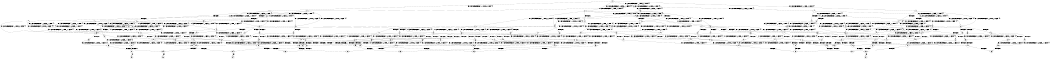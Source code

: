 digraph BCG {
size = "7, 10.5";
center = TRUE;
node [shape = circle];
0 [peripheries = 2];
0 -> 1 [label = "EX !0 !ATOMIC_EXCH_BRANCH (1, +1, TRUE, +0, 2, TRUE) !{0}"];
0 -> 2 [label = "EX !2 !ATOMIC_EXCH_BRANCH (1, +0, FALSE, +1, 1, FALSE) !{0}"];
0 -> 3 [label = "EX !1 !ATOMIC_EXCH_BRANCH (1, +0, TRUE, +0, 1, TRUE) !{0}"];
0 -> 4 [label = "EX !0 !ATOMIC_EXCH_BRANCH (1, +1, TRUE, +0, 2, TRUE) !{0}"];
1 -> 5 [label = "EX !2 !ATOMIC_EXCH_BRANCH (1, +0, FALSE, +1, 1, TRUE) !{0}"];
1 -> 6 [label = "EX !1 !ATOMIC_EXCH_BRANCH (1, +0, TRUE, +0, 1, FALSE) !{0}"];
1 -> 7 [label = "TERMINATE !0"];
2 -> 8 [label = "EX !0 !ATOMIC_EXCH_BRANCH (1, +1, TRUE, +0, 2, TRUE) !{0}"];
2 -> 9 [label = "EX !1 !ATOMIC_EXCH_BRANCH (1, +0, TRUE, +0, 1, TRUE) !{0}"];
2 -> 10 [label = "TERMINATE !2"];
2 -> 11 [label = "EX !0 !ATOMIC_EXCH_BRANCH (1, +1, TRUE, +0, 2, TRUE) !{0}"];
3 -> 3 [label = "EX !1 !ATOMIC_EXCH_BRANCH (1, +0, TRUE, +0, 1, TRUE) !{0}"];
3 -> 12 [label = "EX !0 !ATOMIC_EXCH_BRANCH (1, +1, TRUE, +0, 2, TRUE) !{0}"];
3 -> 13 [label = "EX !2 !ATOMIC_EXCH_BRANCH (1, +0, FALSE, +1, 1, FALSE) !{0}"];
3 -> 14 [label = "EX !0 !ATOMIC_EXCH_BRANCH (1, +1, TRUE, +0, 2, TRUE) !{0}"];
4 -> 15 [label = "EX !2 !ATOMIC_EXCH_BRANCH (1, +0, FALSE, +1, 1, TRUE) !{0}"];
4 -> 16 [label = "EX !1 !ATOMIC_EXCH_BRANCH (1, +0, TRUE, +0, 1, FALSE) !{0}"];
4 -> 17 [label = "TERMINATE !0"];
5 -> 5 [label = "EX !2 !ATOMIC_EXCH_BRANCH (1, +0, FALSE, +1, 1, TRUE) !{0}"];
5 -> 18 [label = "EX !1 !ATOMIC_EXCH_BRANCH (1, +0, TRUE, +0, 1, FALSE) !{0}"];
5 -> 19 [label = "TERMINATE !0"];
6 -> 20 [label = "EX !2 !ATOMIC_EXCH_BRANCH (1, +0, FALSE, +1, 1, FALSE) !{0}"];
6 -> 21 [label = "TERMINATE !0"];
6 -> 22 [label = "TERMINATE !1"];
7 -> 23 [label = "EX !1 !ATOMIC_EXCH_BRANCH (1, +0, TRUE, +0, 1, FALSE) !{1}"];
7 -> 24 [label = "EX !2 !ATOMIC_EXCH_BRANCH (1, +0, FALSE, +1, 1, TRUE) !{1}"];
7 -> 25 [label = "EX !1 !ATOMIC_EXCH_BRANCH (1, +0, TRUE, +0, 1, FALSE) !{1}"];
8 -> 26 [label = "EX !1 !ATOMIC_EXCH_BRANCH (1, +0, TRUE, +0, 1, FALSE) !{0}"];
8 -> 27 [label = "TERMINATE !0"];
8 -> 28 [label = "TERMINATE !2"];
9 -> 9 [label = "EX !1 !ATOMIC_EXCH_BRANCH (1, +0, TRUE, +0, 1, TRUE) !{0}"];
9 -> 29 [label = "EX !0 !ATOMIC_EXCH_BRANCH (1, +1, TRUE, +0, 2, TRUE) !{0}"];
9 -> 30 [label = "TERMINATE !2"];
9 -> 31 [label = "EX !0 !ATOMIC_EXCH_BRANCH (1, +1, TRUE, +0, 2, TRUE) !{0}"];
10 -> 32 [label = "EX !0 !ATOMIC_EXCH_BRANCH (1, +1, TRUE, +0, 2, TRUE) !{0}"];
10 -> 33 [label = "EX !1 !ATOMIC_EXCH_BRANCH (1, +0, TRUE, +0, 1, TRUE) !{0}"];
10 -> 34 [label = "EX !0 !ATOMIC_EXCH_BRANCH (1, +1, TRUE, +0, 2, TRUE) !{0}"];
11 -> 35 [label = "EX !1 !ATOMIC_EXCH_BRANCH (1, +0, TRUE, +0, 1, FALSE) !{0}"];
11 -> 36 [label = "TERMINATE !0"];
11 -> 37 [label = "TERMINATE !2"];
12 -> 6 [label = "EX !1 !ATOMIC_EXCH_BRANCH (1, +0, TRUE, +0, 1, FALSE) !{0}"];
12 -> 38 [label = "EX !2 !ATOMIC_EXCH_BRANCH (1, +0, FALSE, +1, 1, TRUE) !{0}"];
12 -> 39 [label = "TERMINATE !0"];
13 -> 9 [label = "EX !1 !ATOMIC_EXCH_BRANCH (1, +0, TRUE, +0, 1, TRUE) !{0}"];
13 -> 29 [label = "EX !0 !ATOMIC_EXCH_BRANCH (1, +1, TRUE, +0, 2, TRUE) !{0}"];
13 -> 30 [label = "TERMINATE !2"];
13 -> 31 [label = "EX !0 !ATOMIC_EXCH_BRANCH (1, +1, TRUE, +0, 2, TRUE) !{0}"];
14 -> 16 [label = "EX !1 !ATOMIC_EXCH_BRANCH (1, +0, TRUE, +0, 1, FALSE) !{0}"];
14 -> 40 [label = "EX !2 !ATOMIC_EXCH_BRANCH (1, +0, FALSE, +1, 1, TRUE) !{0}"];
14 -> 41 [label = "TERMINATE !0"];
15 -> 15 [label = "EX !2 !ATOMIC_EXCH_BRANCH (1, +0, FALSE, +1, 1, TRUE) !{0}"];
15 -> 42 [label = "EX !1 !ATOMIC_EXCH_BRANCH (1, +0, TRUE, +0, 1, FALSE) !{0}"];
15 -> 43 [label = "TERMINATE !0"];
16 -> 44 [label = "EX !2 !ATOMIC_EXCH_BRANCH (1, +0, FALSE, +1, 1, FALSE) !{0}"];
16 -> 45 [label = "TERMINATE !0"];
16 -> 46 [label = "TERMINATE !1"];
17 -> 47 [label = "EX !1 !ATOMIC_EXCH_BRANCH (1, +0, TRUE, +0, 1, FALSE) !{1}"];
17 -> 48 [label = "EX !2 !ATOMIC_EXCH_BRANCH (1, +0, FALSE, +1, 1, TRUE) !{1}"];
18 -> 20 [label = "EX !2 !ATOMIC_EXCH_BRANCH (1, +0, FALSE, +1, 1, FALSE) !{0}"];
18 -> 49 [label = "TERMINATE !0"];
18 -> 50 [label = "TERMINATE !1"];
19 -> 24 [label = "EX !2 !ATOMIC_EXCH_BRANCH (1, +0, FALSE, +1, 1, TRUE) !{1}"];
19 -> 51 [label = "EX !1 !ATOMIC_EXCH_BRANCH (1, +0, TRUE, +0, 1, FALSE) !{1}"];
19 -> 52 [label = "EX !1 !ATOMIC_EXCH_BRANCH (1, +0, TRUE, +0, 1, FALSE) !{1}"];
20 -> 53 [label = "TERMINATE !0"];
20 -> 54 [label = "TERMINATE !2"];
20 -> 55 [label = "TERMINATE !1"];
21 -> 56 [label = "EX !2 !ATOMIC_EXCH_BRANCH (1, +0, FALSE, +1, 1, FALSE) !{1}"];
21 -> 57 [label = "TERMINATE !1"];
22 -> 58 [label = "EX !2 !ATOMIC_EXCH_BRANCH (1, +0, FALSE, +1, 1, FALSE) !{0}"];
22 -> 59 [label = "TERMINATE !0"];
23 -> 56 [label = "EX !2 !ATOMIC_EXCH_BRANCH (1, +0, FALSE, +1, 1, FALSE) !{1}"];
23 -> 57 [label = "TERMINATE !1"];
24 -> 24 [label = "EX !2 !ATOMIC_EXCH_BRANCH (1, +0, FALSE, +1, 1, TRUE) !{1}"];
24 -> 51 [label = "EX !1 !ATOMIC_EXCH_BRANCH (1, +0, TRUE, +0, 1, FALSE) !{1}"];
24 -> 52 [label = "EX !1 !ATOMIC_EXCH_BRANCH (1, +0, TRUE, +0, 1, FALSE) !{1}"];
25 -> 60 [label = "EX !2 !ATOMIC_EXCH_BRANCH (1, +0, FALSE, +1, 1, FALSE) !{1}"];
25 -> 61 [label = "TERMINATE !1"];
26 -> 53 [label = "TERMINATE !0"];
26 -> 54 [label = "TERMINATE !2"];
26 -> 55 [label = "TERMINATE !1"];
27 -> 62 [label = "EX !1 !ATOMIC_EXCH_BRANCH (1, +0, TRUE, +0, 1, FALSE) !{1}"];
27 -> 63 [label = "TERMINATE !2"];
27 -> 64 [label = "EX !1 !ATOMIC_EXCH_BRANCH (1, +0, TRUE, +0, 1, FALSE) !{1}"];
28 -> 65 [label = "EX !1 !ATOMIC_EXCH_BRANCH (1, +0, TRUE, +0, 1, FALSE) !{0}"];
28 -> 66 [label = "TERMINATE !0"];
29 -> 26 [label = "EX !1 !ATOMIC_EXCH_BRANCH (1, +0, TRUE, +0, 1, FALSE) !{0}"];
29 -> 67 [label = "TERMINATE !0"];
29 -> 68 [label = "TERMINATE !2"];
30 -> 33 [label = "EX !1 !ATOMIC_EXCH_BRANCH (1, +0, TRUE, +0, 1, TRUE) !{0}"];
30 -> 69 [label = "EX !0 !ATOMIC_EXCH_BRANCH (1, +1, TRUE, +0, 2, TRUE) !{0}"];
30 -> 70 [label = "EX !0 !ATOMIC_EXCH_BRANCH (1, +1, TRUE, +0, 2, TRUE) !{0}"];
31 -> 35 [label = "EX !1 !ATOMIC_EXCH_BRANCH (1, +0, TRUE, +0, 1, FALSE) !{0}"];
31 -> 71 [label = "TERMINATE !0"];
31 -> 72 [label = "TERMINATE !2"];
32 -> 65 [label = "EX !1 !ATOMIC_EXCH_BRANCH (1, +0, TRUE, +0, 1, FALSE) !{0}"];
32 -> 66 [label = "TERMINATE !0"];
33 -> 33 [label = "EX !1 !ATOMIC_EXCH_BRANCH (1, +0, TRUE, +0, 1, TRUE) !{0}"];
33 -> 69 [label = "EX !0 !ATOMIC_EXCH_BRANCH (1, +1, TRUE, +0, 2, TRUE) !{0}"];
33 -> 70 [label = "EX !0 !ATOMIC_EXCH_BRANCH (1, +1, TRUE, +0, 2, TRUE) !{0}"];
34 -> 73 [label = "EX !1 !ATOMIC_EXCH_BRANCH (1, +0, TRUE, +0, 1, FALSE) !{0}"];
34 -> 74 [label = "TERMINATE !0"];
35 -> 75 [label = "TERMINATE !0"];
35 -> 76 [label = "TERMINATE !2"];
35 -> 77 [label = "TERMINATE !1"];
36 -> 78 [label = "EX !1 !ATOMIC_EXCH_BRANCH (1, +0, TRUE, +0, 1, FALSE) !{1}"];
36 -> 79 [label = "TERMINATE !2"];
37 -> 73 [label = "EX !1 !ATOMIC_EXCH_BRANCH (1, +0, TRUE, +0, 1, FALSE) !{0}"];
37 -> 74 [label = "TERMINATE !0"];
38 -> 18 [label = "EX !1 !ATOMIC_EXCH_BRANCH (1, +0, TRUE, +0, 1, FALSE) !{0}"];
38 -> 38 [label = "EX !2 !ATOMIC_EXCH_BRANCH (1, +0, FALSE, +1, 1, TRUE) !{0}"];
38 -> 80 [label = "TERMINATE !0"];
39 -> 23 [label = "EX !1 !ATOMIC_EXCH_BRANCH (1, +0, TRUE, +0, 1, FALSE) !{1}"];
39 -> 81 [label = "EX !2 !ATOMIC_EXCH_BRANCH (1, +0, FALSE, +1, 1, TRUE) !{1}"];
39 -> 25 [label = "EX !1 !ATOMIC_EXCH_BRANCH (1, +0, TRUE, +0, 1, FALSE) !{1}"];
40 -> 42 [label = "EX !1 !ATOMIC_EXCH_BRANCH (1, +0, TRUE, +0, 1, FALSE) !{0}"];
40 -> 40 [label = "EX !2 !ATOMIC_EXCH_BRANCH (1, +0, FALSE, +1, 1, TRUE) !{0}"];
40 -> 82 [label = "TERMINATE !0"];
41 -> 47 [label = "EX !1 !ATOMIC_EXCH_BRANCH (1, +0, TRUE, +0, 1, FALSE) !{1}"];
41 -> 83 [label = "EX !2 !ATOMIC_EXCH_BRANCH (1, +0, FALSE, +1, 1, TRUE) !{1}"];
42 -> 44 [label = "EX !2 !ATOMIC_EXCH_BRANCH (1, +0, FALSE, +1, 1, FALSE) !{0}"];
42 -> 84 [label = "TERMINATE !0"];
42 -> 85 [label = "TERMINATE !1"];
43 -> 48 [label = "EX !2 !ATOMIC_EXCH_BRANCH (1, +0, FALSE, +1, 1, TRUE) !{1}"];
43 -> 86 [label = "EX !1 !ATOMIC_EXCH_BRANCH (1, +0, TRUE, +0, 1, FALSE) !{1}"];
44 -> 75 [label = "TERMINATE !0"];
44 -> 76 [label = "TERMINATE !2"];
44 -> 77 [label = "TERMINATE !1"];
45 -> 87 [label = "EX !2 !ATOMIC_EXCH_BRANCH (1, +0, FALSE, +1, 1, FALSE) !{1}"];
45 -> 88 [label = "TERMINATE !1"];
46 -> 89 [label = "EX !2 !ATOMIC_EXCH_BRANCH (1, +0, FALSE, +1, 1, FALSE) !{0}"];
46 -> 90 [label = "TERMINATE !0"];
47 -> 87 [label = "EX !2 !ATOMIC_EXCH_BRANCH (1, +0, FALSE, +1, 1, FALSE) !{1}"];
47 -> 88 [label = "TERMINATE !1"];
48 -> 48 [label = "EX !2 !ATOMIC_EXCH_BRANCH (1, +0, FALSE, +1, 1, TRUE) !{1}"];
48 -> 86 [label = "EX !1 !ATOMIC_EXCH_BRANCH (1, +0, TRUE, +0, 1, FALSE) !{1}"];
49 -> 56 [label = "EX !2 !ATOMIC_EXCH_BRANCH (1, +0, FALSE, +1, 1, FALSE) !{1}"];
49 -> 91 [label = "TERMINATE !1"];
50 -> 58 [label = "EX !2 !ATOMIC_EXCH_BRANCH (1, +0, FALSE, +1, 1, FALSE) !{0}"];
50 -> 92 [label = "TERMINATE !0"];
51 -> 56 [label = "EX !2 !ATOMIC_EXCH_BRANCH (1, +0, FALSE, +1, 1, FALSE) !{1}"];
51 -> 91 [label = "TERMINATE !1"];
52 -> 60 [label = "EX !2 !ATOMIC_EXCH_BRANCH (1, +0, FALSE, +1, 1, FALSE) !{1}"];
52 -> 93 [label = "TERMINATE !1"];
53 -> 94 [label = "TERMINATE !2"];
53 -> 95 [label = "TERMINATE !1"];
54 -> 96 [label = "TERMINATE !0"];
54 -> 97 [label = "TERMINATE !1"];
55 -> 98 [label = "TERMINATE !0"];
55 -> 99 [label = "TERMINATE !2"];
56 -> 94 [label = "TERMINATE !2"];
56 -> 95 [label = "TERMINATE !1"];
57 -> 100 [label = "EX !2 !ATOMIC_EXCH_BRANCH (1, +0, FALSE, +1, 1, FALSE) !{2}"];
57 -> 101 [label = "EX !2 !ATOMIC_EXCH_BRANCH (1, +0, FALSE, +1, 1, FALSE) !{2}"];
58 -> 98 [label = "TERMINATE !0"];
58 -> 99 [label = "TERMINATE !2"];
59 -> 102 [label = "EX !2 !ATOMIC_EXCH_BRANCH (1, +0, FALSE, +1, 1, FALSE) !{1}"];
60 -> 103 [label = "TERMINATE !2"];
60 -> 104 [label = "TERMINATE !1"];
61 -> 105 [label = "EX !2 !ATOMIC_EXCH_BRANCH (1, +0, FALSE, +1, 1, FALSE) !{2}"];
62 -> 94 [label = "TERMINATE !2"];
62 -> 95 [label = "TERMINATE !1"];
63 -> 106 [label = "EX !1 !ATOMIC_EXCH_BRANCH (1, +0, TRUE, +0, 1, FALSE) !{1}"];
63 -> 107 [label = "EX !1 !ATOMIC_EXCH_BRANCH (1, +0, TRUE, +0, 1, FALSE) !{1}"];
64 -> 103 [label = "TERMINATE !2"];
64 -> 104 [label = "TERMINATE !1"];
65 -> 96 [label = "TERMINATE !0"];
65 -> 97 [label = "TERMINATE !1"];
66 -> 106 [label = "EX !1 !ATOMIC_EXCH_BRANCH (1, +0, TRUE, +0, 1, FALSE) !{1}"];
66 -> 107 [label = "EX !1 !ATOMIC_EXCH_BRANCH (1, +0, TRUE, +0, 1, FALSE) !{1}"];
67 -> 62 [label = "EX !1 !ATOMIC_EXCH_BRANCH (1, +0, TRUE, +0, 1, FALSE) !{1}"];
67 -> 108 [label = "TERMINATE !2"];
67 -> 64 [label = "EX !1 !ATOMIC_EXCH_BRANCH (1, +0, TRUE, +0, 1, FALSE) !{1}"];
68 -> 65 [label = "EX !1 !ATOMIC_EXCH_BRANCH (1, +0, TRUE, +0, 1, FALSE) !{0}"];
68 -> 109 [label = "TERMINATE !0"];
69 -> 65 [label = "EX !1 !ATOMIC_EXCH_BRANCH (1, +0, TRUE, +0, 1, FALSE) !{0}"];
69 -> 109 [label = "TERMINATE !0"];
70 -> 73 [label = "EX !1 !ATOMIC_EXCH_BRANCH (1, +0, TRUE, +0, 1, FALSE) !{0}"];
70 -> 110 [label = "TERMINATE !0"];
71 -> 78 [label = "EX !1 !ATOMIC_EXCH_BRANCH (1, +0, TRUE, +0, 1, FALSE) !{1}"];
71 -> 111 [label = "TERMINATE !2"];
72 -> 73 [label = "EX !1 !ATOMIC_EXCH_BRANCH (1, +0, TRUE, +0, 1, FALSE) !{0}"];
72 -> 110 [label = "TERMINATE !0"];
73 -> 112 [label = "TERMINATE !0"];
73 -> 113 [label = "TERMINATE !1"];
74 -> 114 [label = "EX !1 !ATOMIC_EXCH_BRANCH (1, +0, TRUE, +0, 1, FALSE) !{1}"];
75 -> 115 [label = "TERMINATE !2"];
75 -> 116 [label = "TERMINATE !1"];
76 -> 112 [label = "TERMINATE !0"];
76 -> 113 [label = "TERMINATE !1"];
77 -> 117 [label = "TERMINATE !0"];
77 -> 118 [label = "TERMINATE !2"];
78 -> 115 [label = "TERMINATE !2"];
78 -> 116 [label = "TERMINATE !1"];
79 -> 114 [label = "EX !1 !ATOMIC_EXCH_BRANCH (1, +0, TRUE, +0, 1, FALSE) !{1}"];
80 -> 51 [label = "EX !1 !ATOMIC_EXCH_BRANCH (1, +0, TRUE, +0, 1, FALSE) !{1}"];
80 -> 81 [label = "EX !2 !ATOMIC_EXCH_BRANCH (1, +0, FALSE, +1, 1, TRUE) !{1}"];
80 -> 52 [label = "EX !1 !ATOMIC_EXCH_BRANCH (1, +0, TRUE, +0, 1, FALSE) !{1}"];
81 -> 51 [label = "EX !1 !ATOMIC_EXCH_BRANCH (1, +0, TRUE, +0, 1, FALSE) !{1}"];
81 -> 81 [label = "EX !2 !ATOMIC_EXCH_BRANCH (1, +0, FALSE, +1, 1, TRUE) !{1}"];
81 -> 52 [label = "EX !1 !ATOMIC_EXCH_BRANCH (1, +0, TRUE, +0, 1, FALSE) !{1}"];
82 -> 86 [label = "EX !1 !ATOMIC_EXCH_BRANCH (1, +0, TRUE, +0, 1, FALSE) !{1}"];
82 -> 83 [label = "EX !2 !ATOMIC_EXCH_BRANCH (1, +0, FALSE, +1, 1, TRUE) !{1}"];
83 -> 86 [label = "EX !1 !ATOMIC_EXCH_BRANCH (1, +0, TRUE, +0, 1, FALSE) !{1}"];
83 -> 83 [label = "EX !2 !ATOMIC_EXCH_BRANCH (1, +0, FALSE, +1, 1, TRUE) !{1}"];
84 -> 87 [label = "EX !2 !ATOMIC_EXCH_BRANCH (1, +0, FALSE, +1, 1, FALSE) !{1}"];
84 -> 119 [label = "TERMINATE !1"];
85 -> 89 [label = "EX !2 !ATOMIC_EXCH_BRANCH (1, +0, FALSE, +1, 1, FALSE) !{0}"];
85 -> 120 [label = "TERMINATE !0"];
86 -> 87 [label = "EX !2 !ATOMIC_EXCH_BRANCH (1, +0, FALSE, +1, 1, FALSE) !{1}"];
86 -> 119 [label = "TERMINATE !1"];
87 -> 115 [label = "TERMINATE !2"];
87 -> 116 [label = "TERMINATE !1"];
88 -> 121 [label = "EX !2 !ATOMIC_EXCH_BRANCH (1, +0, FALSE, +1, 1, FALSE) !{2}"];
89 -> 117 [label = "TERMINATE !0"];
89 -> 118 [label = "TERMINATE !2"];
90 -> 122 [label = "EX !2 !ATOMIC_EXCH_BRANCH (1, +0, FALSE, +1, 1, FALSE) !{1}"];
91 -> 100 [label = "EX !2 !ATOMIC_EXCH_BRANCH (1, +0, FALSE, +1, 1, FALSE) !{2}"];
91 -> 101 [label = "EX !2 !ATOMIC_EXCH_BRANCH (1, +0, FALSE, +1, 1, FALSE) !{2}"];
92 -> 102 [label = "EX !2 !ATOMIC_EXCH_BRANCH (1, +0, FALSE, +1, 1, FALSE) !{1}"];
93 -> 105 [label = "EX !2 !ATOMIC_EXCH_BRANCH (1, +0, FALSE, +1, 1, FALSE) !{2}"];
94 -> 123 [label = "TERMINATE !1"];
95 -> 124 [label = "TERMINATE !2"];
96 -> 123 [label = "TERMINATE !1"];
97 -> 125 [label = "TERMINATE !0"];
98 -> 126 [label = "TERMINATE !2"];
99 -> 125 [label = "TERMINATE !0"];
100 -> 124 [label = "TERMINATE !2"];
101 -> 127 [label = "TERMINATE !2"];
102 -> 126 [label = "TERMINATE !2"];
103 -> 128 [label = "TERMINATE !1"];
104 -> 129 [label = "TERMINATE !2"];
105 -> 129 [label = "TERMINATE !2"];
106 -> 123 [label = "TERMINATE !1"];
107 -> 128 [label = "TERMINATE !1"];
108 -> 106 [label = "EX !1 !ATOMIC_EXCH_BRANCH (1, +0, TRUE, +0, 1, FALSE) !{1}"];
108 -> 107 [label = "EX !1 !ATOMIC_EXCH_BRANCH (1, +0, TRUE, +0, 1, FALSE) !{1}"];
109 -> 106 [label = "EX !1 !ATOMIC_EXCH_BRANCH (1, +0, TRUE, +0, 1, FALSE) !{1}"];
109 -> 107 [label = "EX !1 !ATOMIC_EXCH_BRANCH (1, +0, TRUE, +0, 1, FALSE) !{1}"];
110 -> 114 [label = "EX !1 !ATOMIC_EXCH_BRANCH (1, +0, TRUE, +0, 1, FALSE) !{1}"];
111 -> 114 [label = "EX !1 !ATOMIC_EXCH_BRANCH (1, +0, TRUE, +0, 1, FALSE) !{1}"];
112 -> 130 [label = "TERMINATE !1"];
113 -> 131 [label = "TERMINATE !0"];
114 -> 130 [label = "TERMINATE !1"];
115 -> 130 [label = "TERMINATE !1"];
116 -> 132 [label = "TERMINATE !2"];
117 -> 133 [label = "TERMINATE !2"];
118 -> 131 [label = "TERMINATE !0"];
119 -> 121 [label = "EX !2 !ATOMIC_EXCH_BRANCH (1, +0, FALSE, +1, 1, FALSE) !{2}"];
120 -> 122 [label = "EX !2 !ATOMIC_EXCH_BRANCH (1, +0, FALSE, +1, 1, FALSE) !{1}"];
121 -> 132 [label = "TERMINATE !2"];
122 -> 133 [label = "TERMINATE !2"];
124 -> 134 [label = "exit"];
127 -> 135 [label = "exit"];
129 -> 136 [label = "exit"];
132 -> 137 [label = "exit"];
}
